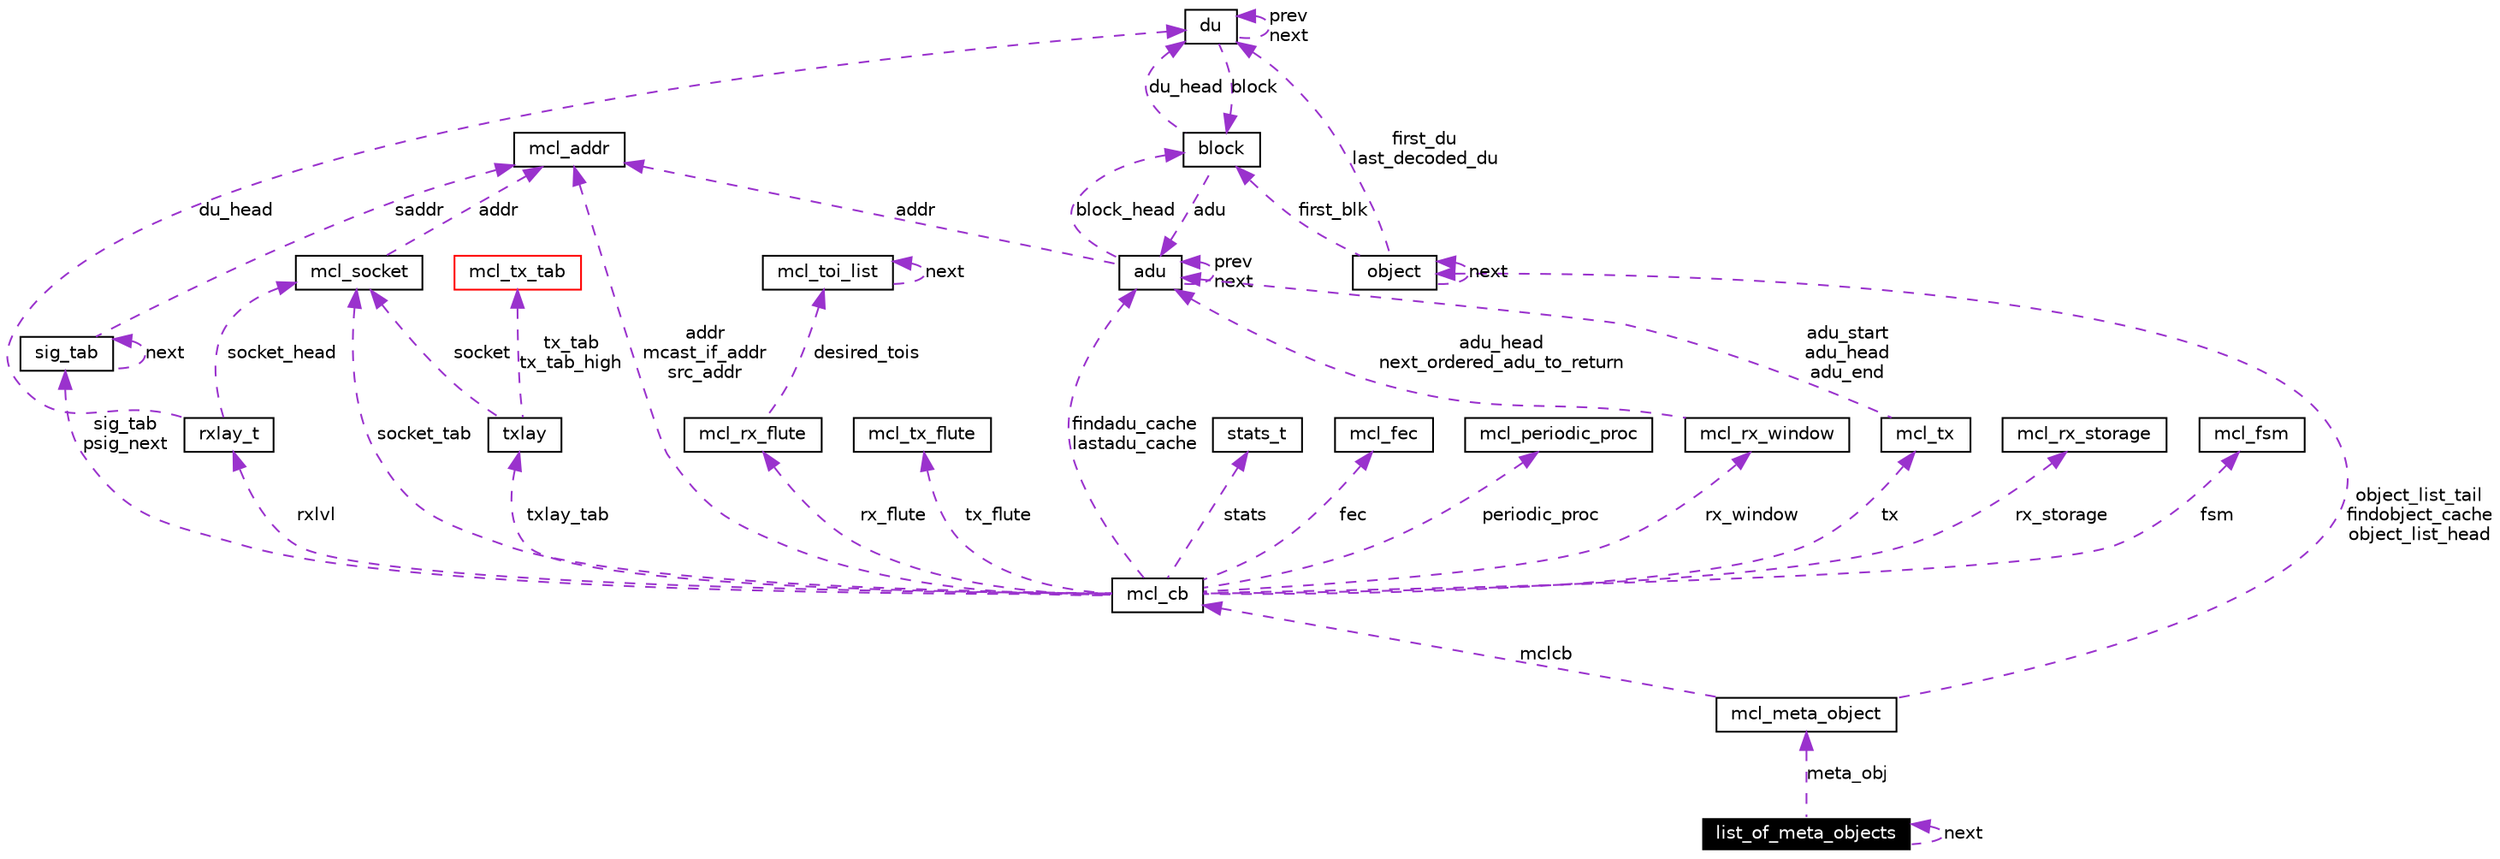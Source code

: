 digraph G
{
  edge [fontname="Helvetica",fontsize=10,labelfontname="Helvetica",labelfontsize=10];
  node [fontname="Helvetica",fontsize=10,shape=record];
  Node1 [label="list_of_meta_objects",height=0.2,width=0.4,color="white", fillcolor="black", style="filled" fontcolor="white"];
  Node2 -> Node1 [dir=back,color="darkorchid3",fontsize=10,style="dashed",label="meta_obj",fontname="Helvetica"];
  Node2 [label="mcl_meta_object",height=0.2,width=0.4,color="black",URL="$classmcl__meta__object.html"];
  Node3 -> Node2 [dir=back,color="darkorchid3",fontsize=10,style="dashed",label="mclcb",fontname="Helvetica"];
  Node3 [label="mcl_cb",height=0.2,width=0.4,color="black",URL="$classmcl__cb.html"];
  Node4 -> Node3 [dir=back,color="darkorchid3",fontsize=10,style="dashed",label="fsm",fontname="Helvetica"];
  Node4 [label="mcl_fsm",height=0.2,width=0.4,color="black",URL="$classmcl__fsm.html"];
  Node5 -> Node3 [dir=back,color="darkorchid3",fontsize=10,style="dashed",label="socket_tab",fontname="Helvetica"];
  Node5 [label="mcl_socket",height=0.2,width=0.4,color="black",URL="$classmcl__socket.html"];
  Node6 -> Node5 [dir=back,color="darkorchid3",fontsize=10,style="dashed",label="addr",fontname="Helvetica"];
  Node6 [label="mcl_addr",height=0.2,width=0.4,color="black",URL="$classmcl__addr.html"];
  Node7 -> Node3 [dir=back,color="darkorchid3",fontsize=10,style="dashed",label="rxlvl",fontname="Helvetica"];
  Node7 [label="rxlay_t",height=0.2,width=0.4,color="black",URL="$structrxlay__t.html"];
  Node8 -> Node7 [dir=back,color="darkorchid3",fontsize=10,style="dashed",label="du_head",fontname="Helvetica"];
  Node8 [label="du",height=0.2,width=0.4,color="black",URL="$structdu.html"];
  Node8 -> Node8 [dir=back,color="darkorchid3",fontsize=10,style="dashed",label="prev\nnext",fontname="Helvetica"];
  Node9 -> Node8 [dir=back,color="darkorchid3",fontsize=10,style="dashed",label="block",fontname="Helvetica"];
  Node9 [label="block",height=0.2,width=0.4,color="black",URL="$structblock.html"];
  Node8 -> Node9 [dir=back,color="darkorchid3",fontsize=10,style="dashed",label="du_head",fontname="Helvetica"];
  Node10 -> Node9 [dir=back,color="darkorchid3",fontsize=10,style="dashed",label="adu",fontname="Helvetica"];
  Node10 [label="adu",height=0.2,width=0.4,color="black",URL="$structadu.html"];
  Node9 -> Node10 [dir=back,color="darkorchid3",fontsize=10,style="dashed",label="block_head",fontname="Helvetica"];
  Node10 -> Node10 [dir=back,color="darkorchid3",fontsize=10,style="dashed",label="prev\nnext",fontname="Helvetica"];
  Node6 -> Node10 [dir=back,color="darkorchid3",fontsize=10,style="dashed",label="addr",fontname="Helvetica"];
  Node5 -> Node7 [dir=back,color="darkorchid3",fontsize=10,style="dashed",label="socket_head",fontname="Helvetica"];
  Node11 -> Node3 [dir=back,color="darkorchid3",fontsize=10,style="dashed",label="rx_flute",fontname="Helvetica"];
  Node11 [label="mcl_rx_flute",height=0.2,width=0.4,color="black",URL="$classmcl__rx__flute.html"];
  Node12 -> Node11 [dir=back,color="darkorchid3",fontsize=10,style="dashed",label="desired_tois",fontname="Helvetica"];
  Node12 [label="mcl_toi_list",height=0.2,width=0.4,color="black",URL="$structmcl__toi__list.html"];
  Node12 -> Node12 [dir=back,color="darkorchid3",fontsize=10,style="dashed",label="next",fontname="Helvetica"];
  Node13 -> Node3 [dir=back,color="darkorchid3",fontsize=10,style="dashed",label="rx_window",fontname="Helvetica"];
  Node13 [label="mcl_rx_window",height=0.2,width=0.4,color="black",URL="$classmcl__rx__window.html"];
  Node10 -> Node13 [dir=back,color="darkorchid3",fontsize=10,style="dashed",label="adu_head\nnext_ordered_adu_to_return",fontname="Helvetica"];
  Node14 -> Node3 [dir=back,color="darkorchid3",fontsize=10,style="dashed",label="tx_flute",fontname="Helvetica"];
  Node14 [label="mcl_tx_flute",height=0.2,width=0.4,color="black",URL="$classmcl__tx__flute.html"];
  Node15 -> Node3 [dir=back,color="darkorchid3",fontsize=10,style="dashed",label="txlay_tab",fontname="Helvetica"];
  Node15 [label="txlay",height=0.2,width=0.4,color="black",URL="$structtxlay.html"];
  Node5 -> Node15 [dir=back,color="darkorchid3",fontsize=10,style="dashed",label="socket",fontname="Helvetica"];
  Node16 -> Node15 [dir=back,color="darkorchid3",fontsize=10,style="dashed",label="tx_tab\ntx_tab_high",fontname="Helvetica"];
  Node16 [label="mcl_tx_tab",height=0.2,width=0.4,color="red",URL="$classmcl__tx__tab.html"];
  Node17 -> Node3 [dir=back,color="darkorchid3",fontsize=10,style="dashed",label="stats",fontname="Helvetica"];
  Node17 [label="stats_t",height=0.2,width=0.4,color="black",URL="$structstats__t.html"];
  Node18 -> Node3 [dir=back,color="darkorchid3",fontsize=10,style="dashed",label="fec",fontname="Helvetica"];
  Node18 [label="mcl_fec",height=0.2,width=0.4,color="black",URL="$classmcl__fec.html"];
  Node19 -> Node3 [dir=back,color="darkorchid3",fontsize=10,style="dashed",label="periodic_proc",fontname="Helvetica"];
  Node19 [label="mcl_periodic_proc",height=0.2,width=0.4,color="black",URL="$classmcl__periodic__proc.html"];
  Node10 -> Node3 [dir=back,color="darkorchid3",fontsize=10,style="dashed",label="findadu_cache\nlastadu_cache",fontname="Helvetica"];
  Node20 -> Node3 [dir=back,color="darkorchid3",fontsize=10,style="dashed",label="sig_tab\npsig_next",fontname="Helvetica"];
  Node20 [label="sig_tab",height=0.2,width=0.4,color="black",URL="$structsig__tab.html"];
  Node6 -> Node20 [dir=back,color="darkorchid3",fontsize=10,style="dashed",label="saddr",fontname="Helvetica"];
  Node20 -> Node20 [dir=back,color="darkorchid3",fontsize=10,style="dashed",label="next",fontname="Helvetica"];
  Node6 -> Node3 [dir=back,color="darkorchid3",fontsize=10,style="dashed",label="addr\nmcast_if_addr\nsrc_addr",fontname="Helvetica"];
  Node21 -> Node3 [dir=back,color="darkorchid3",fontsize=10,style="dashed",label="tx",fontname="Helvetica"];
  Node21 [label="mcl_tx",height=0.2,width=0.4,color="black",URL="$classmcl__tx.html"];
  Node10 -> Node21 [dir=back,color="darkorchid3",fontsize=10,style="dashed",label="adu_start\nadu_head\nadu_end",fontname="Helvetica"];
  Node22 -> Node3 [dir=back,color="darkorchid3",fontsize=10,style="dashed",label="rx_storage",fontname="Helvetica"];
  Node22 [label="mcl_rx_storage",height=0.2,width=0.4,color="black",URL="$classmcl__rx__storage.html"];
  Node23 -> Node2 [dir=back,color="darkorchid3",fontsize=10,style="dashed",label="object_list_tail\nfindobject_cache\nobject_list_head",fontname="Helvetica"];
  Node23 [label="object",height=0.2,width=0.4,color="black",URL="$structobject.html"];
  Node8 -> Node23 [dir=back,color="darkorchid3",fontsize=10,style="dashed",label="first_du\nlast_decoded_du",fontname="Helvetica"];
  Node9 -> Node23 [dir=back,color="darkorchid3",fontsize=10,style="dashed",label="first_blk",fontname="Helvetica"];
  Node23 -> Node23 [dir=back,color="darkorchid3",fontsize=10,style="dashed",label="next",fontname="Helvetica"];
  Node1 -> Node1 [dir=back,color="darkorchid3",fontsize=10,style="dashed",label="next",fontname="Helvetica"];
}
